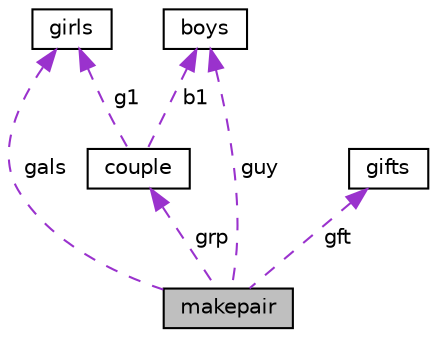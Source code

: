 digraph "makepair"
{
  edge [fontname="Helvetica",fontsize="10",labelfontname="Helvetica",labelfontsize="10"];
  node [fontname="Helvetica",fontsize="10",shape=record];
  Node1 [label="makepair",height=0.2,width=0.4,color="black", fillcolor="grey75", style="filled", fontcolor="black"];
  Node2 -> Node1 [dir="back",color="darkorchid3",fontsize="10",style="dashed",label=" gals" ,fontname="Helvetica"];
  Node2 [label="girls",height=0.2,width=0.4,color="black", fillcolor="white", style="filled",URL="$classgirls.html",tooltip="Class girls. "];
  Node3 -> Node1 [dir="back",color="darkorchid3",fontsize="10",style="dashed",label=" grp" ,fontname="Helvetica"];
  Node3 [label="couple",height=0.2,width=0.4,color="black", fillcolor="white", style="filled",URL="$classcouple.html",tooltip="Class couple. "];
  Node2 -> Node3 [dir="back",color="darkorchid3",fontsize="10",style="dashed",label=" g1" ,fontname="Helvetica"];
  Node4 -> Node3 [dir="back",color="darkorchid3",fontsize="10",style="dashed",label=" b1" ,fontname="Helvetica"];
  Node4 [label="boys",height=0.2,width=0.4,color="black", fillcolor="white", style="filled",URL="$classboys.html",tooltip="Class boys. "];
  Node4 -> Node1 [dir="back",color="darkorchid3",fontsize="10",style="dashed",label=" guy" ,fontname="Helvetica"];
  Node5 -> Node1 [dir="back",color="darkorchid3",fontsize="10",style="dashed",label=" gft" ,fontname="Helvetica"];
  Node5 [label="gifts",height=0.2,width=0.4,color="black", fillcolor="white", style="filled",URL="$classgifts.html",tooltip="Class gifts. "];
}
